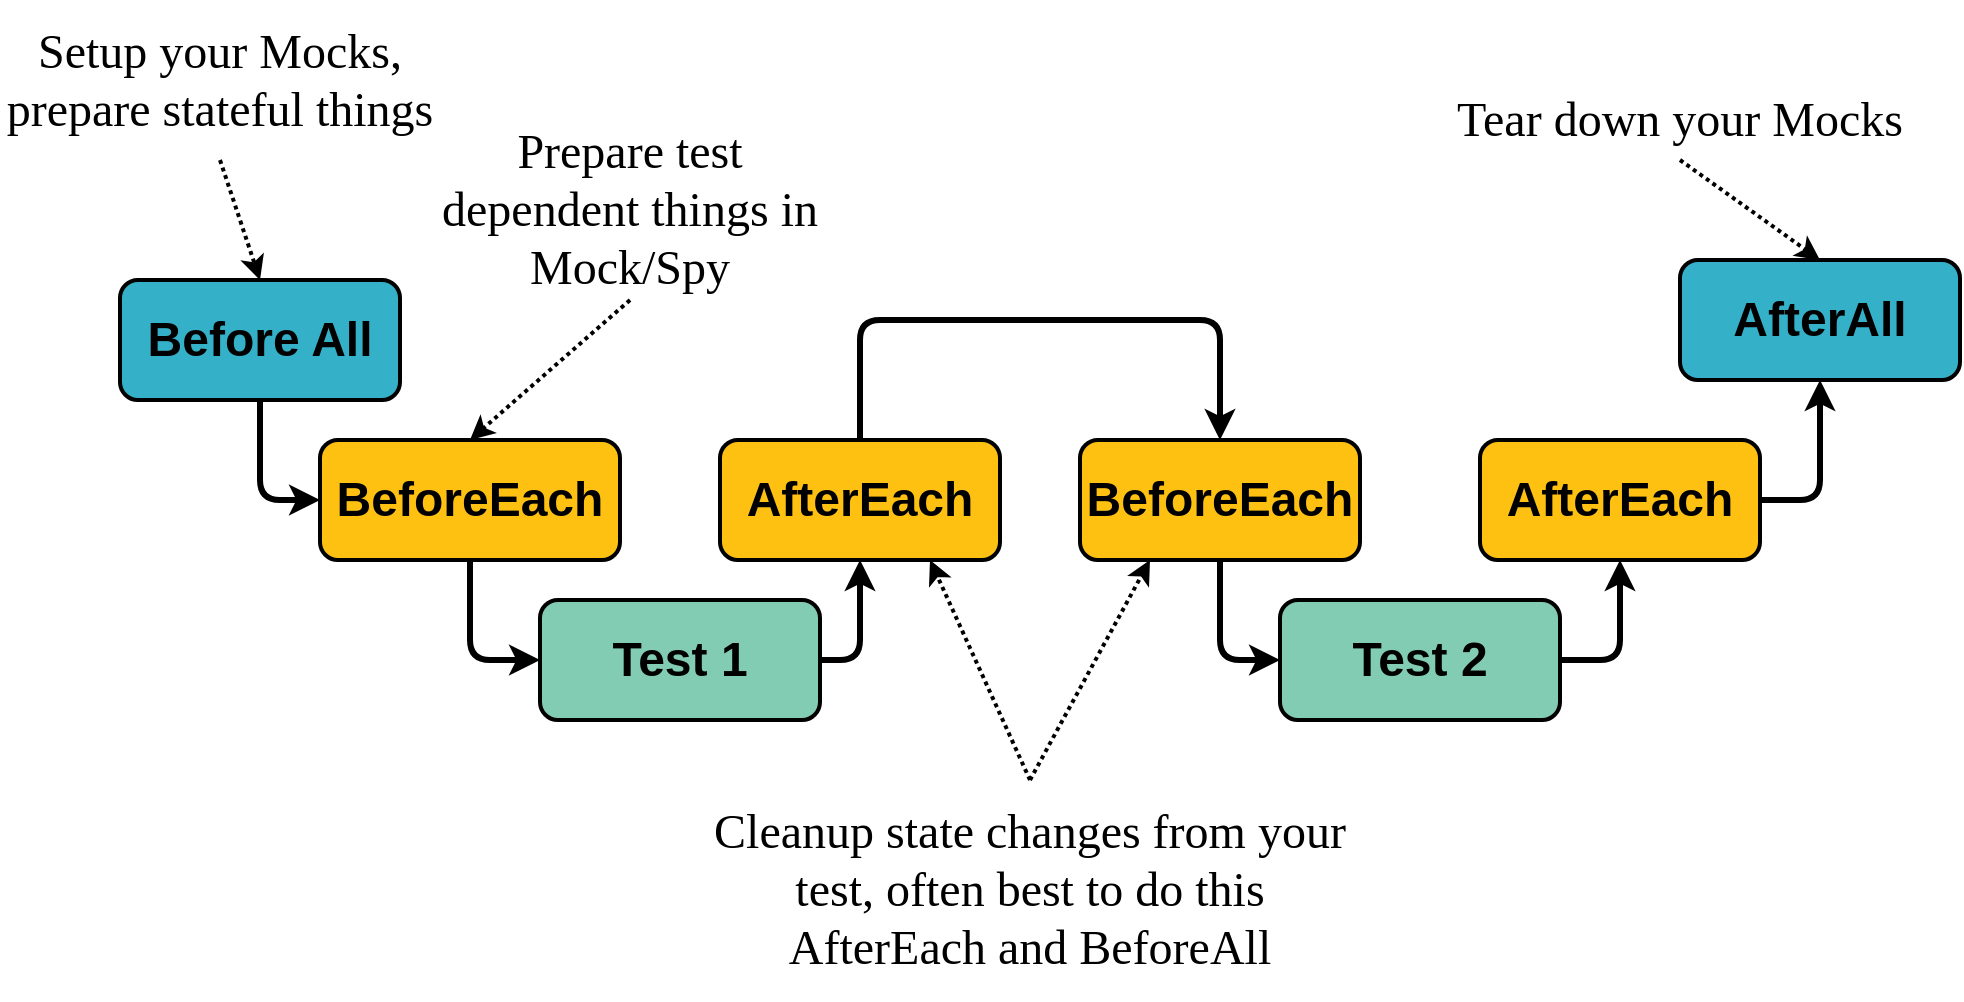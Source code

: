 <mxfile version="10.9.1" type="device"><diagram id="rJYod3VS_QQ7lyB1rP-3" name="Page-1"><mxGraphModel dx="2914" dy="1153" grid="1" gridSize="10" guides="1" tooltips="1" connect="1" arrows="1" fold="1" page="1" pageScale="1" pageWidth="1100" pageHeight="850" background="#ffffff" math="0" shadow="0"><root><mxCell id="0"/><mxCell id="1" parent="0"/><mxCell id="2" value="Before All" style="rounded=1;whiteSpace=wrap;html=1;fontSize=24;fontStyle=1;fillColor=#34b0c9;strokeColor=#000000;strokeWidth=2;" parent="1" vertex="1"><mxGeometry x="120" y="240" width="140" height="60" as="geometry"/></mxCell><mxCell id="4" value="BeforeEach" style="rounded=1;whiteSpace=wrap;html=1;fontSize=24;fontStyle=1;fillColor=#FEC112;strokeColor=#000000;strokeWidth=2;" parent="1" vertex="1"><mxGeometry x="220" y="320" width="150" height="60" as="geometry"/></mxCell><mxCell id="5" value="Test 1" style="rounded=1;whiteSpace=wrap;html=1;fontSize=24;fontStyle=1;fillColor=#81CCB2;strokeColor=#000000;strokeWidth=2;" parent="1" vertex="1"><mxGeometry x="330" y="400" width="140" height="60" as="geometry"/></mxCell><mxCell id="7" value="AfterEach" style="rounded=1;whiteSpace=wrap;html=1;fontSize=24;fontStyle=1;fillColor=#FEC112;strokeColor=#000000;strokeWidth=2;" parent="1" vertex="1"><mxGeometry x="420" y="320" width="140" height="60" as="geometry"/></mxCell><mxCell id="8" value="AfterAll" style="rounded=1;whiteSpace=wrap;html=1;fontSize=24;fontStyle=1;fillColor=#34b0c9;strokeColor=#000000;strokeWidth=2;" parent="1" vertex="1"><mxGeometry x="900" y="230" width="140" height="60" as="geometry"/></mxCell><mxCell id="9" value="BeforeEach" style="rounded=1;whiteSpace=wrap;html=1;fontSize=24;fontStyle=1;fillColor=#FEC112;strokeColor=#000000;strokeWidth=2;" parent="1" vertex="1"><mxGeometry x="600" y="320" width="140" height="60" as="geometry"/></mxCell><mxCell id="10" value="Test 2" style="rounded=1;whiteSpace=wrap;html=1;fontSize=24;fontStyle=1;fillColor=#81CCB2;strokeColor=#000000;strokeWidth=2;" parent="1" vertex="1"><mxGeometry x="700" y="400" width="140" height="60" as="geometry"/></mxCell><mxCell id="11" value="AfterEach" style="rounded=1;whiteSpace=wrap;html=1;fontSize=24;fontStyle=1;fillColor=#FEC112;strokeColor=#000000;strokeWidth=2;" parent="1" vertex="1"><mxGeometry x="800" y="320" width="140" height="60" as="geometry"/></mxCell><mxCell id="14" value="" style="endArrow=classic;html=1;fontSize=16;exitX=0.5;exitY=1;exitDx=0;exitDy=0;entryX=0;entryY=0.5;entryDx=0;entryDy=0;strokeWidth=3;strokeColor=#000000;" parent="1" source="2" target="4" edge="1"><mxGeometry width="50" height="50" relative="1" as="geometry"><mxPoint x="140" y="410" as="sourcePoint"/><mxPoint x="190" y="360" as="targetPoint"/><Array as="points"><mxPoint x="190" y="350"/></Array></mxGeometry></mxCell><mxCell id="15" value="" style="endArrow=classic;html=1;fontSize=16;exitX=0.5;exitY=1;exitDx=0;exitDy=0;entryX=0;entryY=0.5;entryDx=0;entryDy=0;strokeWidth=3;strokeColor=#000000;" parent="1" source="4" target="5" edge="1"><mxGeometry width="50" height="50" relative="1" as="geometry"><mxPoint x="200" y="310" as="sourcePoint"/><mxPoint x="242" y="367" as="targetPoint"/><Array as="points"><mxPoint x="295" y="430"/></Array></mxGeometry></mxCell><mxCell id="16" value="" style="endArrow=classic;html=1;fontSize=16;exitX=1;exitY=0.5;exitDx=0;exitDy=0;entryX=0.5;entryY=1;entryDx=0;entryDy=0;strokeWidth=3;strokeColor=#000000;" parent="1" source="5" target="7" edge="1"><mxGeometry width="50" height="50" relative="1" as="geometry"><mxPoint x="300" y="390" as="sourcePoint"/><mxPoint x="340" y="440" as="targetPoint"/><Array as="points"><mxPoint x="490" y="430"/></Array></mxGeometry></mxCell><mxCell id="17" value="" style="endArrow=classic;html=1;strokeWidth=3;fontSize=16;exitX=0.5;exitY=0;exitDx=0;exitDy=0;entryX=0.5;entryY=0;entryDx=0;entryDy=0;strokeColor=#000000;" parent="1" source="7" target="9" edge="1"><mxGeometry width="50" height="50" relative="1" as="geometry"><mxPoint x="370" y="680" as="sourcePoint"/><mxPoint x="420" y="630" as="targetPoint"/><Array as="points"><mxPoint x="490" y="260"/><mxPoint x="670" y="260"/></Array></mxGeometry></mxCell><mxCell id="18" value="" style="endArrow=classic;html=1;strokeWidth=3;fontSize=16;exitX=0.5;exitY=1;exitDx=0;exitDy=0;entryX=0;entryY=0.5;entryDx=0;entryDy=0;strokeColor=#000000;" parent="1" source="9" target="10" edge="1"><mxGeometry width="50" height="50" relative="1" as="geometry"><mxPoint x="720" y="690" as="sourcePoint"/><mxPoint x="770" y="640" as="targetPoint"/><Array as="points"><mxPoint x="670" y="430"/></Array></mxGeometry></mxCell><mxCell id="19" value="" style="endArrow=classic;html=1;strokeWidth=3;fontSize=16;exitX=1;exitY=0.5;exitDx=0;exitDy=0;entryX=0.5;entryY=1;entryDx=0;entryDy=0;strokeColor=#000000;" parent="1" source="10" target="11" edge="1"><mxGeometry width="50" height="50" relative="1" as="geometry"><mxPoint x="750" y="590" as="sourcePoint"/><mxPoint x="800" y="540" as="targetPoint"/><Array as="points"><mxPoint x="870" y="430"/></Array></mxGeometry></mxCell><mxCell id="20" value="" style="endArrow=classic;html=1;strokeWidth=3;fontSize=16;exitX=1;exitY=0.5;exitDx=0;exitDy=0;entryX=0.5;entryY=1;entryDx=0;entryDy=0;strokeColor=#000000;" parent="1" source="11" target="8" edge="1"><mxGeometry width="50" height="50" relative="1" as="geometry"><mxPoint x="740" y="620" as="sourcePoint"/><mxPoint x="790" y="570" as="targetPoint"/><Array as="points"><mxPoint x="970" y="350"/></Array></mxGeometry></mxCell><mxCell id="21" value="Setup your Mocks, &lt;br style=&quot;font-size: 24px;&quot;&gt;prepare stateful things" style="text;html=1;strokeColor=none;fillColor=none;align=center;verticalAlign=middle;whiteSpace=wrap;rounded=0;fontSize=24;fontFamily=Times New Roman;" parent="1" vertex="1"><mxGeometry x="60" y="100" width="220" height="80" as="geometry"/></mxCell><mxCell id="22" value="" style="endArrow=classic;html=1;strokeWidth=2;fontSize=16;exitX=0.5;exitY=1;exitDx=0;exitDy=0;entryX=0.5;entryY=0;entryDx=0;entryDy=0;dashed=1;dashPattern=1 1;" parent="1" source="21" target="2" edge="1"><mxGeometry width="50" height="50" relative="1" as="geometry"><mxPoint x="70" y="220" as="sourcePoint"/><mxPoint x="120" y="170" as="targetPoint"/></mxGeometry></mxCell><mxCell id="23" value="Prepare test dependent things in Mock/Spy" style="text;html=1;strokeColor=none;fillColor=none;align=center;verticalAlign=middle;whiteSpace=wrap;rounded=0;fontSize=24;fontFamily=Times New Roman;" parent="1" vertex="1"><mxGeometry x="280" y="160" width="190" height="90" as="geometry"/></mxCell><mxCell id="24" value="" style="endArrow=classic;html=1;strokeWidth=2;fontSize=16;exitX=0.5;exitY=1;exitDx=0;exitDy=0;entryX=0.5;entryY=0;entryDx=0;entryDy=0;dashed=1;dashPattern=1 1;strokeColor=#000000;" parent="1" source="23" target="4" edge="1"><mxGeometry width="50" height="50" relative="1" as="geometry"><mxPoint x="160" y="190" as="sourcePoint"/><mxPoint x="200" y="250" as="targetPoint"/></mxGeometry></mxCell><mxCell id="25" value="Cleanup state changes from your test, often best to do this AfterEach and BeforeAll" style="text;html=1;strokeColor=none;fillColor=none;align=center;verticalAlign=middle;whiteSpace=wrap;rounded=0;fontSize=24;fontFamily=Times New Roman;" parent="1" vertex="1"><mxGeometry x="410" y="490" width="330" height="110" as="geometry"/></mxCell><mxCell id="26" value="" style="endArrow=classic;html=1;strokeWidth=2;fontSize=16;entryX=0.75;entryY=1;entryDx=0;entryDy=0;dashed=1;dashPattern=1 1;exitX=0.5;exitY=0;exitDx=0;exitDy=0;" parent="1" source="25" target="7" edge="1"><mxGeometry width="50" height="50" relative="1" as="geometry"><mxPoint x="580" y="450" as="sourcePoint"/><mxPoint x="200" y="250" as="targetPoint"/></mxGeometry></mxCell><mxCell id="27" value="Tear down your Mocks" style="text;html=1;strokeColor=none;fillColor=none;align=center;verticalAlign=middle;whiteSpace=wrap;rounded=0;fontSize=24;fontFamily=Times New Roman;" parent="1" vertex="1"><mxGeometry x="780" y="140" width="240" height="40" as="geometry"/></mxCell><mxCell id="28" value="" style="endArrow=classic;html=1;strokeWidth=2;fontSize=16;exitX=0.5;exitY=1;exitDx=0;exitDy=0;entryX=0.5;entryY=0;entryDx=0;entryDy=0;dashed=1;dashPattern=1 1;" parent="1" source="27" target="8" edge="1"><mxGeometry width="50" height="50" relative="1" as="geometry"><mxPoint x="160" y="190" as="sourcePoint"/><mxPoint x="200" y="250" as="targetPoint"/></mxGeometry></mxCell><mxCell id="REj0ikN3ntmiaGF5Qz0t-28" value="" style="endArrow=classic;html=1;strokeWidth=2;fontSize=16;entryX=0.25;entryY=1;entryDx=0;entryDy=0;dashed=1;dashPattern=1 1;exitX=0.5;exitY=0;exitDx=0;exitDy=0;" parent="1" source="25" target="9" edge="1"><mxGeometry width="50" height="50" relative="1" as="geometry"><mxPoint x="585" y="500" as="sourcePoint"/><mxPoint x="530" y="390" as="targetPoint"/></mxGeometry></mxCell></root></mxGraphModel></diagram></mxfile>
